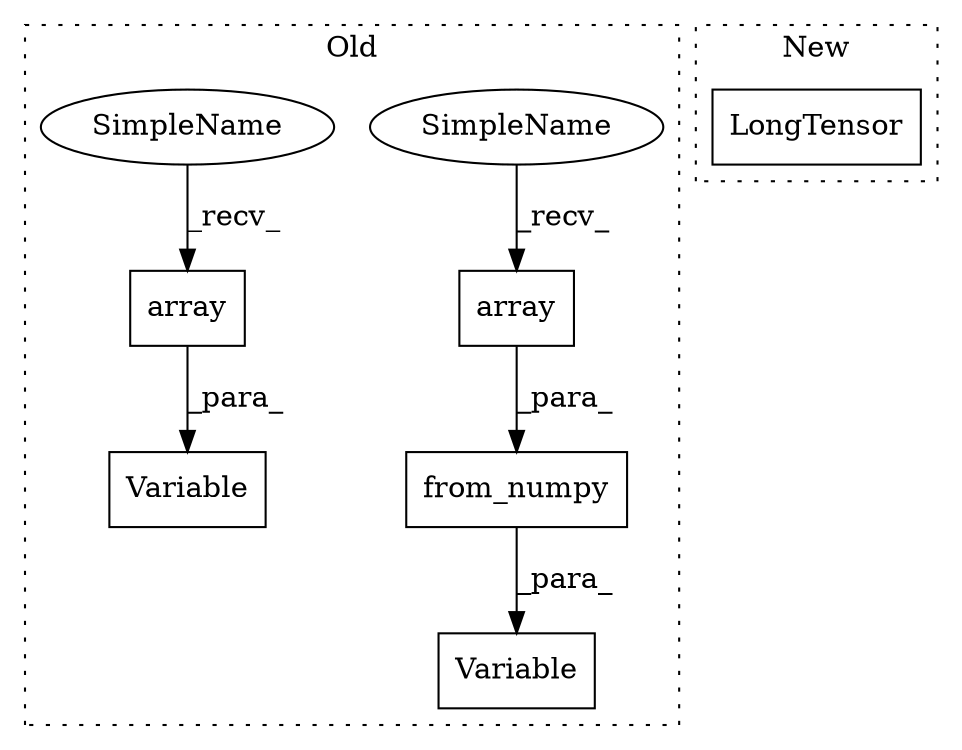 digraph G {
subgraph cluster0 {
2 [label="array" a="32" s="4561,4570" l="6,1" shape="box"];
3 [label="Variable" a="32" s="4529,4572" l="9,1" shape="box"];
4 [label="array" a="32" s="4622,4632" l="6,1" shape="box"];
5 [label="Variable" a="32" s="4590,4634" l="9,1" shape="box"];
6 [label="from_numpy" a="32" s="4544,4571" l="11,1" shape="box"];
7 [label="SimpleName" a="42" s="4555" l="5" shape="ellipse"];
8 [label="SimpleName" a="42" s="4616" l="5" shape="ellipse"];
label = "Old";
style="dotted";
}
subgraph cluster1 {
1 [label="LongTensor" a="32" s="4520,4535" l="11,1" shape="box"];
label = "New";
style="dotted";
}
2 -> 6 [label="_para_"];
4 -> 5 [label="_para_"];
6 -> 3 [label="_para_"];
7 -> 2 [label="_recv_"];
8 -> 4 [label="_recv_"];
}